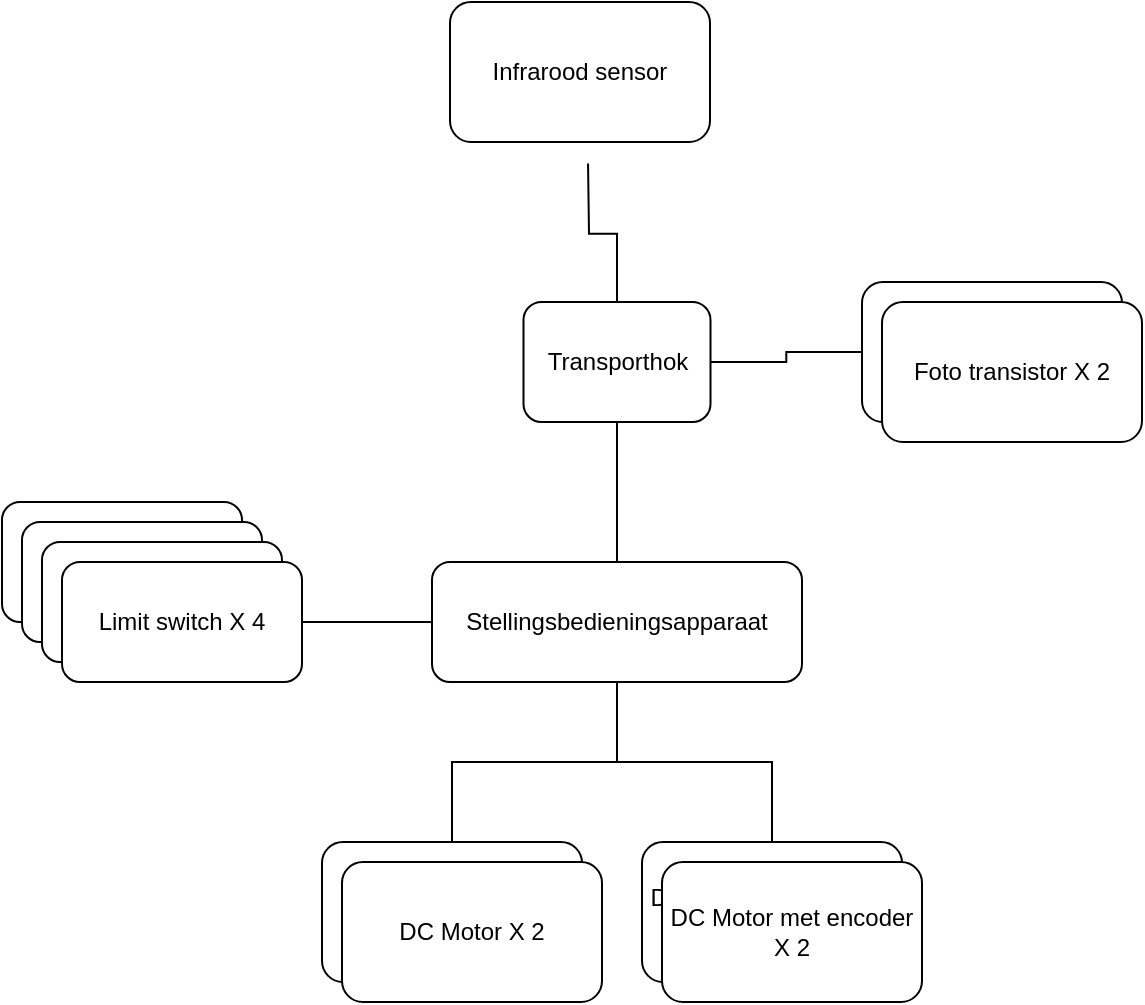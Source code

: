 <mxfile version="20.8.10" type="device"><diagram name="Pagina-1" id="ElLNIbDRyOsUHQ8NGWs2"><mxGraphModel dx="1036" dy="614" grid="1" gridSize="10" guides="1" tooltips="1" connect="1" arrows="1" fold="1" page="1" pageScale="1" pageWidth="827" pageHeight="1169" math="0" shadow="0"><root><mxCell id="0"/><mxCell id="1" parent="0"/><mxCell id="zqoySu7gngC0YTNoJgyo-1" value="DC Motor X 2" style="rounded=1;whiteSpace=wrap;html=1;" parent="1" vertex="1"><mxGeometry x="210" y="500" width="130" height="70" as="geometry"/></mxCell><mxCell id="zqoySu7gngC0YTNoJgyo-2" value="DC Motor met encoder X 2" style="rounded=1;whiteSpace=wrap;html=1;" parent="1" vertex="1"><mxGeometry x="370" y="500" width="130" height="70" as="geometry"/></mxCell><mxCell id="zqoySu7gngC0YTNoJgyo-25" style="edgeStyle=orthogonalEdgeStyle;rounded=0;orthogonalLoop=1;jettySize=auto;html=1;exitX=0.5;exitY=1;exitDx=0;exitDy=0;entryX=0.5;entryY=0;entryDx=0;entryDy=0;endArrow=none;endFill=0;" parent="1" source="zqoySu7gngC0YTNoJgyo-5" target="zqoySu7gngC0YTNoJgyo-2" edge="1"><mxGeometry relative="1" as="geometry"/></mxCell><mxCell id="zqoySu7gngC0YTNoJgyo-26" style="edgeStyle=orthogonalEdgeStyle;rounded=0;orthogonalLoop=1;jettySize=auto;html=1;exitX=0.5;exitY=1;exitDx=0;exitDy=0;entryX=0.5;entryY=0;entryDx=0;entryDy=0;endArrow=none;endFill=0;" parent="1" source="zqoySu7gngC0YTNoJgyo-5" target="zqoySu7gngC0YTNoJgyo-1" edge="1"><mxGeometry relative="1" as="geometry"/></mxCell><mxCell id="zqoySu7gngC0YTNoJgyo-27" style="edgeStyle=orthogonalEdgeStyle;rounded=0;orthogonalLoop=1;jettySize=auto;html=1;exitX=0;exitY=0.5;exitDx=0;exitDy=0;entryX=1;entryY=0.5;entryDx=0;entryDy=0;endArrow=none;endFill=0;" parent="1" source="zqoySu7gngC0YTNoJgyo-5" target="zqoySu7gngC0YTNoJgyo-9" edge="1"><mxGeometry relative="1" as="geometry"/></mxCell><mxCell id="zqoySu7gngC0YTNoJgyo-5" value="Stellingsbedieningsapparaat" style="rounded=1;whiteSpace=wrap;html=1;" parent="1" vertex="1"><mxGeometry x="265" y="360" width="185" height="60" as="geometry"/></mxCell><mxCell id="zqoySu7gngC0YTNoJgyo-6" value="Limit switch X 4" style="rounded=1;whiteSpace=wrap;html=1;" parent="1" vertex="1"><mxGeometry x="50" y="330" width="120" height="60" as="geometry"/></mxCell><mxCell id="zqoySu7gngC0YTNoJgyo-7" value="Limit switch X 4" style="rounded=1;whiteSpace=wrap;html=1;" parent="1" vertex="1"><mxGeometry x="60" y="340" width="120" height="60" as="geometry"/></mxCell><mxCell id="zqoySu7gngC0YTNoJgyo-8" value="Limit switch X 4" style="rounded=1;whiteSpace=wrap;html=1;" parent="1" vertex="1"><mxGeometry x="70" y="350" width="120" height="60" as="geometry"/></mxCell><mxCell id="zqoySu7gngC0YTNoJgyo-9" value="Limit switch X 4" style="rounded=1;whiteSpace=wrap;html=1;" parent="1" vertex="1"><mxGeometry x="80" y="360" width="120" height="60" as="geometry"/></mxCell><mxCell id="zqoySu7gngC0YTNoJgyo-10" value="DC Motor met encoder X 2" style="rounded=1;whiteSpace=wrap;html=1;" parent="1" vertex="1"><mxGeometry x="380" y="510" width="130" height="70" as="geometry"/></mxCell><mxCell id="zqoySu7gngC0YTNoJgyo-11" value="DC Motor X 2" style="rounded=1;whiteSpace=wrap;html=1;" parent="1" vertex="1"><mxGeometry x="220" y="510" width="130" height="70" as="geometry"/></mxCell><mxCell id="zqoySu7gngC0YTNoJgyo-22" style="edgeStyle=orthogonalEdgeStyle;rounded=0;orthogonalLoop=1;jettySize=auto;html=1;exitX=0.5;exitY=0;exitDx=0;exitDy=0;entryX=0.454;entryY=1.011;entryDx=0;entryDy=0;entryPerimeter=0;endArrow=none;endFill=0;" parent="1" source="zqoySu7gngC0YTNoJgyo-12" edge="1"><mxGeometry relative="1" as="geometry"><mxPoint x="343.02" y="160.77" as="targetPoint"/></mxGeometry></mxCell><mxCell id="zqoySu7gngC0YTNoJgyo-23" style="edgeStyle=orthogonalEdgeStyle;rounded=0;orthogonalLoop=1;jettySize=auto;html=1;exitX=1;exitY=0.5;exitDx=0;exitDy=0;entryX=0;entryY=0.5;entryDx=0;entryDy=0;endArrow=none;endFill=0;" parent="1" source="zqoySu7gngC0YTNoJgyo-12" target="zqoySu7gngC0YTNoJgyo-15" edge="1"><mxGeometry relative="1" as="geometry"/></mxCell><mxCell id="zqoySu7gngC0YTNoJgyo-24" style="edgeStyle=orthogonalEdgeStyle;rounded=0;orthogonalLoop=1;jettySize=auto;html=1;exitX=0.5;exitY=1;exitDx=0;exitDy=0;entryX=0.5;entryY=0;entryDx=0;entryDy=0;endArrow=none;endFill=0;" parent="1" source="zqoySu7gngC0YTNoJgyo-12" target="zqoySu7gngC0YTNoJgyo-5" edge="1"><mxGeometry relative="1" as="geometry"/></mxCell><mxCell id="zqoySu7gngC0YTNoJgyo-12" value="Transporthok" style="rounded=1;whiteSpace=wrap;html=1;" parent="1" vertex="1"><mxGeometry x="310.75" y="230" width="93.5" height="60" as="geometry"/></mxCell><mxCell id="zqoySu7gngC0YTNoJgyo-13" value="Infrarood sensor" style="rounded=1;whiteSpace=wrap;html=1;" parent="1" vertex="1"><mxGeometry x="274" y="80" width="130" height="70" as="geometry"/></mxCell><mxCell id="zqoySu7gngC0YTNoJgyo-15" value="Foto transistor X 2" style="rounded=1;whiteSpace=wrap;html=1;" parent="1" vertex="1"><mxGeometry x="480" y="220" width="130" height="70" as="geometry"/></mxCell><mxCell id="zqoySu7gngC0YTNoJgyo-16" value="Foto transistor X 2" style="rounded=1;whiteSpace=wrap;html=1;" parent="1" vertex="1"><mxGeometry x="490" y="230" width="130" height="70" as="geometry"/></mxCell></root></mxGraphModel></diagram></mxfile>